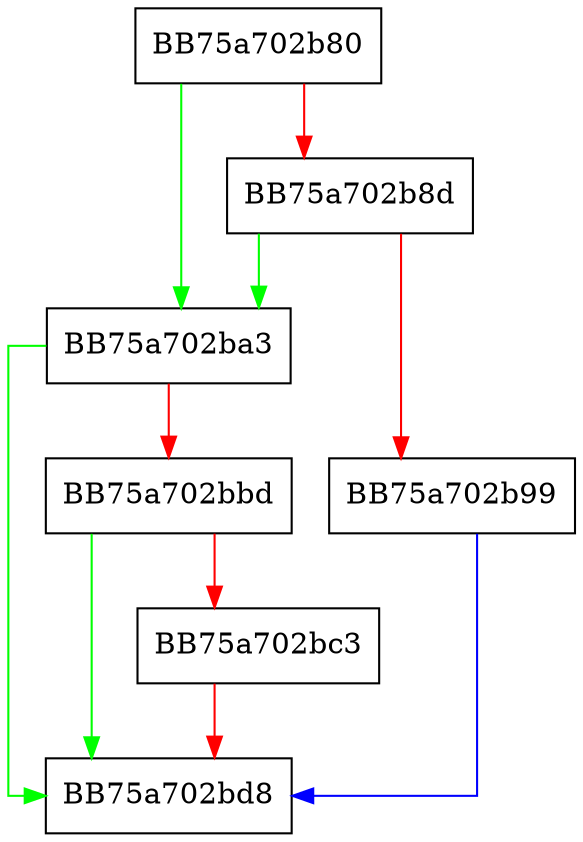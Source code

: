 digraph MpRemoteFileInformationStateEnd {
  node [shape="box"];
  graph [splines=ortho];
  BB75a702b80 -> BB75a702ba3 [color="green"];
  BB75a702b80 -> BB75a702b8d [color="red"];
  BB75a702b8d -> BB75a702ba3 [color="green"];
  BB75a702b8d -> BB75a702b99 [color="red"];
  BB75a702b99 -> BB75a702bd8 [color="blue"];
  BB75a702ba3 -> BB75a702bd8 [color="green"];
  BB75a702ba3 -> BB75a702bbd [color="red"];
  BB75a702bbd -> BB75a702bd8 [color="green"];
  BB75a702bbd -> BB75a702bc3 [color="red"];
  BB75a702bc3 -> BB75a702bd8 [color="red"];
}